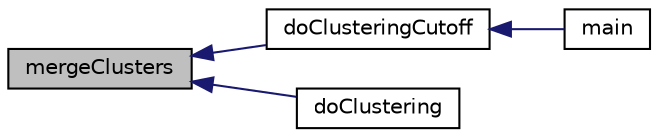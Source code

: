 digraph G
{
  edge [fontname="Helvetica",fontsize="10",labelfontname="Helvetica",labelfontsize="10"];
  node [fontname="Helvetica",fontsize="10",shape=record];
  rankdir="LR";
  Node1 [label="mergeClusters",height=0.2,width=0.4,color="black", fillcolor="grey75", style="filled" fontcolor="black"];
  Node1 -> Node2 [dir="back",color="midnightblue",fontsize="10",style="solid",fontname="Helvetica"];
  Node2 [label="doClusteringCutoff",height=0.2,width=0.4,color="black", fillcolor="white", style="filled",URL="$df/d0a/main_8cpp.html#ac32c8861b506d99f8ada5f3b1af66753"];
  Node2 -> Node3 [dir="back",color="midnightblue",fontsize="10",style="solid",fontname="Helvetica"];
  Node3 [label="main",height=0.2,width=0.4,color="black", fillcolor="white", style="filled",URL="$df/d0a/main_8cpp.html#ae66f6b31b5ad750f1fe042a706a4e3d4"];
  Node1 -> Node4 [dir="back",color="midnightblue",fontsize="10",style="solid",fontname="Helvetica"];
  Node4 [label="doClustering",height=0.2,width=0.4,color="black", fillcolor="white", style="filled",URL="$df/d0a/main_8cpp.html#a880232b566ecbb52a04f03e5bd9773aa"];
}
